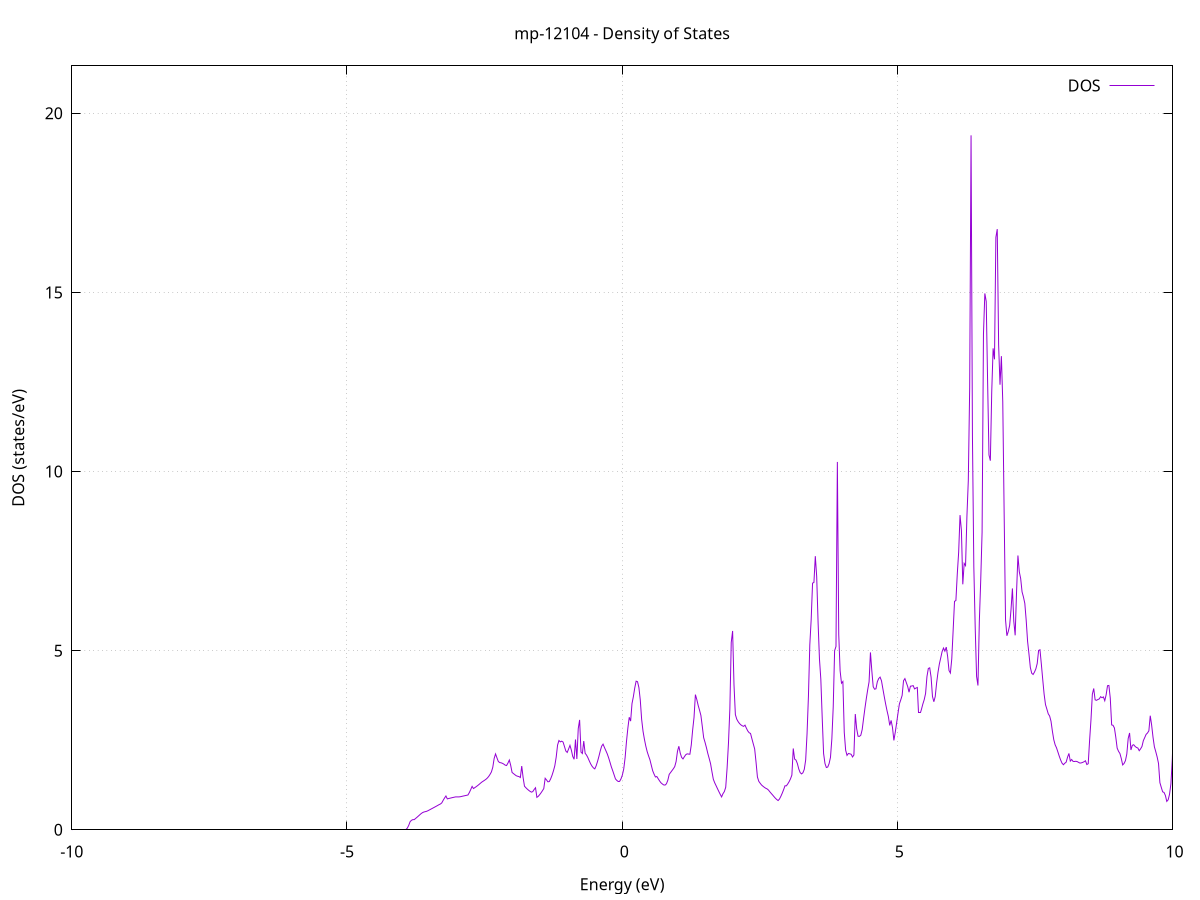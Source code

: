set title 'mp-12104 - Density of States'
set xlabel 'Energy (eV)'
set ylabel 'DOS (states/eV)'
set grid
set xrange [-10:10]
set yrange [0:21.325]
set xzeroaxis lt -1
set terminal png size 800,600
set output 'mp-12104_dos_gnuplot.png'
plot '-' using 1:2 with lines title 'DOS'
-24.539700 0.000000
-24.514700 0.000000
-24.489600 0.000000
-24.464600 0.000000
-24.439500 0.000000
-24.414500 0.000000
-24.389400 0.000000
-24.364400 0.000000
-24.339400 0.000000
-24.314300 0.000000
-24.289300 0.000000
-24.264200 0.000000
-24.239200 0.000000
-24.214100 0.000000
-24.189100 0.000000
-24.164000 0.000000
-24.139000 0.000000
-24.114000 0.000000
-24.088900 0.000000
-24.063900 0.000000
-24.038800 0.000000
-24.013800 0.000000
-23.988700 0.000000
-23.963700 0.000000
-23.938700 0.000000
-23.913600 0.000000
-23.888600 0.000000
-23.863500 0.000000
-23.838500 0.000000
-23.813400 0.000000
-23.788400 0.000000
-23.763300 0.000000
-23.738300 0.000000
-23.713300 0.000000
-23.688200 0.000000
-23.663200 0.000000
-23.638100 0.000000
-23.613100 0.000000
-23.588000 0.000000
-23.563000 0.000000
-23.537900 0.000000
-23.512900 0.000000
-23.487900 0.000000
-23.462800 0.000000
-23.437800 0.000000
-23.412700 0.000000
-23.387700 0.000000
-23.362600 0.000000
-23.337600 0.000000
-23.312500 0.000000
-23.287500 0.000000
-23.262500 0.000000
-23.237400 0.000000
-23.212400 0.000000
-23.187300 0.000000
-23.162300 0.000000
-23.137200 0.000000
-23.112200 0.000000
-23.087100 0.000000
-23.062100 0.000000
-23.037100 0.000000
-23.012000 0.000000
-22.987000 0.000000
-22.961900 0.000000
-22.936900 0.000000
-22.911800 0.000000
-22.886800 0.000000
-22.861700 0.000000
-22.836700 0.000000
-22.811700 0.000000
-22.786600 0.000000
-22.761600 0.000000
-22.736500 0.000000
-22.711500 0.000000
-22.686400 0.000000
-22.661400 0.000000
-22.636300 0.000000
-22.611300 0.000000
-22.586300 0.000000
-22.561200 0.000000
-22.536200 0.000000
-22.511100 0.000000
-22.486100 0.000000
-22.461000 0.000000
-22.436000 0.000000
-22.410900 0.000000
-22.385900 0.000000
-22.360900 0.000000
-22.335800 0.000000
-22.310800 0.000000
-22.285700 0.000000
-22.260700 37.740500
-22.235600 48.597200
-22.210600 34.105300
-22.185600 41.745700
-22.160500 67.721600
-22.135500 91.450500
-22.110400 38.633200
-22.085400 40.650900
-22.060300 27.843700
-22.035300 24.512400
-22.010200 77.045300
-21.985200 15.928400
-21.960200 12.660400
-21.935100 0.000000
-21.910100 0.000000
-21.885000 0.000000
-21.860000 0.000000
-21.834900 0.000000
-21.809900 0.000000
-21.784800 0.000000
-21.759800 0.000000
-21.734800 0.000000
-21.709700 0.000000
-21.684700 0.000000
-21.659600 0.000000
-21.634600 0.000000
-21.609500 0.000000
-21.584500 0.000000
-21.559400 0.000000
-21.534400 0.000000
-21.509400 0.000000
-21.484300 0.000000
-21.459300 0.000000
-21.434200 0.000000
-21.409200 0.000000
-21.384100 0.000000
-21.359100 0.000000
-21.334000 0.000000
-21.309000 0.000000
-21.284000 0.000000
-21.258900 0.000000
-21.233900 0.000000
-21.208800 0.000000
-21.183800 0.000000
-21.158700 0.000000
-21.133700 0.000000
-21.108600 0.000000
-21.083600 0.000000
-21.058600 0.000000
-21.033500 0.000000
-21.008500 0.000000
-20.983400 0.000000
-20.958400 0.000000
-20.933300 0.000000
-20.908300 0.000000
-20.883200 0.000000
-20.858200 0.000000
-20.833200 0.000000
-20.808100 0.000000
-20.783100 0.000000
-20.758000 0.000000
-20.733000 0.000000
-20.707900 0.000000
-20.682900 0.000000
-20.657800 0.000000
-20.632800 0.000000
-20.607800 0.000000
-20.582700 0.000000
-20.557700 0.000000
-20.532600 0.000000
-20.507600 0.000000
-20.482500 0.000000
-20.457500 0.000000
-20.432400 0.000000
-20.407400 0.000000
-20.382400 0.000000
-20.357300 0.000000
-20.332300 0.000000
-20.307200 0.000000
-20.282200 0.000000
-20.257100 0.000000
-20.232100 0.000000
-20.207100 0.000000
-20.182000 0.000000
-20.157000 0.000000
-20.131900 0.000000
-20.106900 0.000000
-20.081800 0.000000
-20.056800 0.000000
-20.031700 0.000000
-20.006700 0.000000
-19.981700 0.000000
-19.956600 0.000000
-19.931600 0.000000
-19.906500 0.000000
-19.881500 0.000000
-19.856400 0.000000
-19.831400 0.000000
-19.806300 0.000000
-19.781300 0.000000
-19.756300 0.000000
-19.731200 0.000000
-19.706200 0.000000
-19.681100 0.000000
-19.656100 0.000000
-19.631000 0.000000
-19.606000 0.000000
-19.580900 0.000000
-19.555900 0.000000
-19.530900 0.000000
-19.505800 0.000000
-19.480800 0.000000
-19.455700 0.000000
-19.430700 0.000000
-19.405600 0.000000
-19.380600 0.000000
-19.355500 0.000000
-19.330500 0.000000
-19.305500 0.000000
-19.280400 0.000000
-19.255400 0.000000
-19.230300 0.000000
-19.205300 0.000000
-19.180200 0.000000
-19.155200 0.000000
-19.130100 0.000000
-19.105100 0.000000
-19.080100 0.000000
-19.055000 0.000000
-19.030000 0.000000
-19.004900 0.000000
-18.979900 0.000000
-18.954800 0.000000
-18.929800 0.000000
-18.904700 0.000000
-18.879700 0.000000
-18.854700 0.000000
-18.829600 0.000000
-18.804600 0.000000
-18.779500 0.000000
-18.754500 0.000000
-18.729400 0.000000
-18.704400 0.000000
-18.679300 0.000000
-18.654300 0.000000
-18.629300 0.000000
-18.604200 0.000000
-18.579200 0.000000
-18.554100 0.000000
-18.529100 0.000000
-18.504000 0.000000
-18.479000 0.000000
-18.454000 0.000000
-18.428900 0.000000
-18.403900 0.000000
-18.378800 0.000000
-18.353800 0.000000
-18.328700 0.000000
-18.303700 0.000000
-18.278600 0.000000
-18.253600 0.000000
-18.228600 0.000000
-18.203500 0.000000
-18.178500 0.000000
-18.153400 0.000000
-18.128400 0.000000
-18.103300 0.000000
-18.078300 0.000000
-18.053200 0.000000
-18.028200 0.000000
-18.003200 0.000000
-17.978100 0.000000
-17.953100 0.000000
-17.928000 0.000000
-17.903000 0.000000
-17.877900 0.000000
-17.852900 0.000000
-17.827800 0.000000
-17.802800 0.000000
-17.777800 0.000000
-17.752700 0.000000
-17.727700 0.000000
-17.702600 0.000000
-17.677600 0.000000
-17.652500 0.000000
-17.627500 0.000000
-17.602400 0.000000
-17.577400 0.000000
-17.552400 0.000000
-17.527300 0.000000
-17.502300 0.000000
-17.477200 0.000000
-17.452200 0.000000
-17.427100 0.000000
-17.402100 0.000000
-17.377000 0.000000
-17.352000 0.000000
-17.327000 0.000000
-17.301900 0.000000
-17.276900 0.000000
-17.251800 0.000000
-17.226800 0.000000
-17.201700 0.000000
-17.176700 0.000000
-17.151600 0.000000
-17.126600 0.000000
-17.101600 0.000000
-17.076500 0.000000
-17.051500 0.000000
-17.026400 0.000000
-17.001400 0.000000
-16.976300 0.000000
-16.951300 0.000000
-16.926200 0.000000
-16.901200 0.000000
-16.876200 0.000000
-16.851100 0.000000
-16.826100 0.000000
-16.801000 0.000000
-16.776000 0.000000
-16.750900 0.000000
-16.725900 0.000000
-16.700900 0.000000
-16.675800 0.000000
-16.650800 0.000000
-16.625700 0.000000
-16.600700 0.000000
-16.575600 0.000000
-16.550600 0.000000
-16.525500 0.000000
-16.500500 0.000000
-16.475500 0.000000
-16.450400 0.000000
-16.425400 0.000000
-16.400300 0.000000
-16.375300 0.000000
-16.350200 0.000000
-16.325200 0.000000
-16.300100 0.000000
-16.275100 0.000000
-16.250100 0.000000
-16.225000 0.000000
-16.200000 0.000000
-16.174900 0.000000
-16.149900 0.000000
-16.124800 0.000000
-16.099800 0.000000
-16.074700 0.000000
-16.049700 0.000000
-16.024700 0.000000
-15.999600 0.000000
-15.974600 0.000000
-15.949500 0.000000
-15.924500 0.000000
-15.899400 0.000000
-15.874400 0.000000
-15.849300 0.000000
-15.824300 0.000000
-15.799300 0.000000
-15.774200 0.000000
-15.749200 0.000000
-15.724100 0.000000
-15.699100 0.000000
-15.674000 0.000000
-15.649000 0.000000
-15.623900 0.000000
-15.598900 0.000000
-15.573900 0.000000
-15.548800 0.000000
-15.523800 0.000000
-15.498700 0.000000
-15.473700 0.000000
-15.448600 0.000000
-15.423600 0.000000
-15.398500 0.000000
-15.373500 0.000000
-15.348500 0.000000
-15.323400 0.000000
-15.298400 0.000000
-15.273300 0.000000
-15.248300 0.000000
-15.223200 0.000000
-15.198200 0.000000
-15.173100 0.000000
-15.148100 0.000000
-15.123100 0.000000
-15.098000 0.000000
-15.073000 0.000000
-15.047900 0.000000
-15.022900 0.000000
-14.997800 0.000000
-14.972800 0.000000
-14.947700 0.000000
-14.922700 0.000000
-14.897700 0.000000
-14.872600 0.000000
-14.847600 0.000000
-14.822500 0.000000
-14.797500 0.000000
-14.772400 0.000000
-14.747400 0.000000
-14.722400 0.000000
-14.697300 0.000000
-14.672300 0.000000
-14.647200 0.000000
-14.622200 0.000000
-14.597100 0.000000
-14.572100 0.000000
-14.547000 0.000000
-14.522000 0.000000
-14.497000 0.000000
-14.471900 0.000000
-14.446900 0.000000
-14.421800 0.000000
-14.396800 0.000000
-14.371700 0.000000
-14.346700 0.000000
-14.321600 0.000000
-14.296600 0.000000
-14.271600 0.000000
-14.246500 0.000000
-14.221500 0.000000
-14.196400 0.000000
-14.171400 0.000000
-14.146300 0.000000
-14.121300 0.000000
-14.096200 0.000000
-14.071200 0.000000
-14.046200 0.000000
-14.021100 0.000000
-13.996100 0.000000
-13.971000 0.000000
-13.946000 0.000000
-13.920900 0.000000
-13.895900 0.000000
-13.870800 0.000000
-13.845800 0.000000
-13.820800 0.000000
-13.795700 0.000000
-13.770700 0.000000
-13.745600 0.000000
-13.720600 0.000000
-13.695500 0.000000
-13.670500 0.000000
-13.645400 0.000000
-13.620400 0.000000
-13.595400 0.000000
-13.570300 0.000000
-13.545300 0.000000
-13.520200 0.000000
-13.495200 0.000000
-13.470100 0.000000
-13.445100 0.000000
-13.420000 0.000000
-13.395000 0.000000
-13.370000 0.000000
-13.344900 0.000000
-13.319900 0.000000
-13.294800 0.000000
-13.269800 0.000000
-13.244700 0.000000
-13.219700 0.000000
-13.194600 0.000000
-13.169600 0.000000
-13.144600 0.000000
-13.119500 0.000000
-13.094500 0.000000
-13.069400 0.000000
-13.044400 0.000000
-13.019300 0.000000
-12.994300 0.000000
-12.969300 0.000000
-12.944200 0.000000
-12.919200 0.000000
-12.894100 0.000000
-12.869100 0.000000
-12.844000 0.000000
-12.819000 0.000000
-12.793900 0.000000
-12.768900 0.000000
-12.743900 0.000000
-12.718800 0.000000
-12.693800 0.000000
-12.668700 0.000000
-12.643700 0.000000
-12.618600 0.000000
-12.593600 0.000000
-12.568500 0.000000
-12.543500 0.000000
-12.518500 0.000000
-12.493400 0.000000
-12.468400 0.000000
-12.443300 0.000000
-12.418300 0.000000
-12.393200 0.000000
-12.368200 0.000000
-12.343100 0.000000
-12.318100 0.000000
-12.293100 0.000000
-12.268000 0.000000
-12.243000 0.000000
-12.217900 0.000000
-12.192900 0.000000
-12.167800 0.000000
-12.142800 0.000000
-12.117700 0.000000
-12.092700 0.000000
-12.067700 0.000000
-12.042600 0.000000
-12.017600 0.000000
-11.992500 0.000000
-11.967500 0.000000
-11.942400 0.000000
-11.917400 0.000000
-11.892300 0.000000
-11.867300 0.000000
-11.842300 0.000000
-11.817200 0.000000
-11.792200 0.000000
-11.767100 0.000000
-11.742100 0.000000
-11.717000 0.000000
-11.692000 0.000000
-11.666900 0.000000
-11.641900 0.000000
-11.616900 0.000000
-11.591800 0.000000
-11.566800 0.000000
-11.541700 0.000000
-11.516700 0.000000
-11.491600 0.000000
-11.466600 0.000000
-11.441500 0.000000
-11.416500 0.000000
-11.391500 0.000000
-11.366400 0.000000
-11.341400 0.000000
-11.316300 0.000000
-11.291300 0.000000
-11.266200 0.000000
-11.241200 0.000000
-11.216200 0.000000
-11.191100 0.000000
-11.166100 0.000000
-11.141000 0.000000
-11.116000 0.000000
-11.090900 0.000000
-11.065900 0.000000
-11.040800 0.000000
-11.015800 0.000000
-10.990800 0.000000
-10.965700 0.000000
-10.940700 0.000000
-10.915600 0.000000
-10.890600 0.000000
-10.865500 0.000000
-10.840500 0.000000
-10.815400 0.000000
-10.790400 0.000000
-10.765400 0.000000
-10.740300 0.000000
-10.715300 0.000000
-10.690200 0.000000
-10.665200 0.000000
-10.640100 0.000000
-10.615100 0.000000
-10.590000 0.000000
-10.565000 0.000000
-10.540000 0.000000
-10.514900 0.000000
-10.489900 0.000000
-10.464800 0.000000
-10.439800 0.000000
-10.414700 0.000000
-10.389700 0.000000
-10.364600 0.000000
-10.339600 0.000000
-10.314600 0.000000
-10.289500 0.000000
-10.264500 0.000000
-10.239400 0.000000
-10.214400 0.000000
-10.189300 0.000000
-10.164300 0.000000
-10.139200 0.000000
-10.114200 0.000000
-10.089200 0.000000
-10.064100 0.000000
-10.039100 0.000000
-10.014000 0.000000
-9.989000 0.000000
-9.963900 0.000000
-9.938900 0.000000
-9.913800 0.000000
-9.888800 0.000000
-9.863800 0.000000
-9.838700 0.000000
-9.813700 0.000000
-9.788600 0.000000
-9.763600 0.000000
-9.738500 0.000000
-9.713500 0.000000
-9.688400 0.000000
-9.663400 0.000000
-9.638400 0.000000
-9.613300 0.000000
-9.588300 0.000000
-9.563200 0.000000
-9.538200 0.000000
-9.513100 0.000000
-9.488100 0.000000
-9.463000 0.000000
-9.438000 0.000000
-9.413000 0.000000
-9.387900 0.000000
-9.362900 0.000000
-9.337800 0.000000
-9.312800 0.000000
-9.287700 0.000000
-9.262700 0.000000
-9.237700 0.000000
-9.212600 0.000000
-9.187600 0.000000
-9.162500 0.000000
-9.137500 0.000000
-9.112400 0.000000
-9.087400 0.000000
-9.062300 0.000000
-9.037300 0.000000
-9.012300 0.000000
-8.987200 0.000000
-8.962200 0.000000
-8.937100 0.000000
-8.912100 0.000000
-8.887000 0.000000
-8.862000 0.000000
-8.836900 0.000000
-8.811900 0.000000
-8.786900 0.000000
-8.761800 0.000000
-8.736800 0.000000
-8.711700 0.000000
-8.686700 0.000000
-8.661600 0.000000
-8.636600 0.000000
-8.611500 0.000000
-8.586500 0.000000
-8.561500 0.000000
-8.536400 0.000000
-8.511400 0.000000
-8.486300 0.000000
-8.461300 0.000000
-8.436200 0.000000
-8.411200 0.000000
-8.386100 0.000000
-8.361100 0.000000
-8.336100 0.000000
-8.311000 0.000000
-8.286000 0.000000
-8.260900 0.000000
-8.235900 0.000000
-8.210800 0.000000
-8.185800 0.000000
-8.160700 0.000000
-8.135700 0.000000
-8.110700 0.000000
-8.085600 0.000000
-8.060600 0.000000
-8.035500 0.000000
-8.010500 0.000000
-7.985400 0.000000
-7.960400 0.000000
-7.935300 0.000000
-7.910300 0.000000
-7.885300 0.000000
-7.860200 0.000000
-7.835200 0.000000
-7.810100 0.000000
-7.785100 0.000000
-7.760000 0.000000
-7.735000 0.000000
-7.709900 0.000000
-7.684900 0.000000
-7.659900 0.000000
-7.634800 0.000000
-7.609800 0.000000
-7.584700 0.000000
-7.559700 0.000000
-7.534600 0.000000
-7.509600 0.000000
-7.484600 0.000000
-7.459500 0.000000
-7.434500 0.000000
-7.409400 0.000000
-7.384400 0.000000
-7.359300 0.000000
-7.334300 0.000000
-7.309200 0.000000
-7.284200 0.000000
-7.259200 0.000000
-7.234100 0.000000
-7.209100 0.000000
-7.184000 0.000000
-7.159000 0.000000
-7.133900 0.000000
-7.108900 0.000000
-7.083800 0.000000
-7.058800 0.000000
-7.033800 0.000000
-7.008700 0.000000
-6.983700 0.000000
-6.958600 0.000000
-6.933600 0.000000
-6.908500 0.000000
-6.883500 0.000000
-6.858400 0.000000
-6.833400 0.000000
-6.808400 0.000000
-6.783300 0.000000
-6.758300 0.000000
-6.733200 0.000000
-6.708200 0.000000
-6.683100 0.000000
-6.658100 0.000000
-6.633000 0.000000
-6.608000 0.000000
-6.583000 0.000000
-6.557900 0.000000
-6.532900 0.000000
-6.507800 0.000000
-6.482800 0.000000
-6.457700 0.000000
-6.432700 0.000000
-6.407600 0.000000
-6.382600 0.000000
-6.357600 0.000000
-6.332500 0.000000
-6.307500 0.000000
-6.282400 0.000000
-6.257400 0.000000
-6.232300 0.000000
-6.207300 0.000000
-6.182200 0.000000
-6.157200 0.000000
-6.132200 0.000000
-6.107100 0.000000
-6.082100 0.000000
-6.057000 0.000000
-6.032000 0.000000
-6.006900 0.000000
-5.981900 0.000000
-5.956800 0.000000
-5.931800 0.000000
-5.906800 0.000000
-5.881700 0.000000
-5.856700 0.000000
-5.831600 0.000000
-5.806600 0.000000
-5.781500 0.000000
-5.756500 0.000000
-5.731500 0.000000
-5.706400 0.000000
-5.681400 0.000000
-5.656300 0.000000
-5.631300 0.000000
-5.606200 0.000000
-5.581200 0.000000
-5.556100 0.000000
-5.531100 0.000000
-5.506100 0.000000
-5.481000 0.000000
-5.456000 0.000000
-5.430900 0.000000
-5.405900 0.000000
-5.380800 0.000000
-5.355800 0.000000
-5.330700 0.000000
-5.305700 0.000000
-5.280700 0.000000
-5.255600 0.000000
-5.230600 0.000000
-5.205500 0.000000
-5.180500 0.000000
-5.155400 0.000000
-5.130400 0.000000
-5.105300 0.000000
-5.080300 0.000000
-5.055300 0.000000
-5.030200 0.000000
-5.005200 0.000000
-4.980100 0.000000
-4.955100 0.000000
-4.930000 0.000000
-4.905000 0.000000
-4.879900 0.000000
-4.854900 0.000000
-4.829900 0.000000
-4.804800 0.000000
-4.779800 0.000000
-4.754700 0.000000
-4.729700 0.000000
-4.704600 0.000000
-4.679600 0.000000
-4.654500 0.000000
-4.629500 0.000000
-4.604500 0.000000
-4.579400 0.000000
-4.554400 0.000000
-4.529300 0.000000
-4.504300 0.000000
-4.479200 0.000000
-4.454200 0.000000
-4.429100 0.000000
-4.404100 0.000000
-4.379100 0.000000
-4.354000 0.000000
-4.329000 0.000000
-4.303900 0.000000
-4.278900 0.000000
-4.253800 0.000000
-4.228800 0.000000
-4.203700 0.000000
-4.178700 0.000000
-4.153700 0.000000
-4.128600 0.000000
-4.103600 0.000000
-4.078500 0.000000
-4.053500 0.000000
-4.028400 0.000000
-4.003400 0.000000
-3.978300 0.000000
-3.953300 0.000000
-3.928300 0.007400
-3.903200 0.047200
-3.878200 0.121400
-3.853100 0.224800
-3.828100 0.264200
-3.803000 0.283500
-3.778000 0.283900
-3.753000 0.315600
-3.727900 0.348500
-3.702900 0.382400
-3.677800 0.417300
-3.652800 0.451000
-3.627700 0.478200
-3.602700 0.495700
-3.577600 0.505600
-3.552600 0.515400
-3.527600 0.533100
-3.502500 0.553400
-3.477500 0.574200
-3.452400 0.594900
-3.427400 0.615600
-3.402300 0.636400
-3.377300 0.657200
-3.352200 0.678800
-3.327200 0.700900
-3.302200 0.719100
-3.277100 0.750900
-3.252100 0.821900
-3.227000 0.886700
-3.202000 0.943100
-3.176900 0.862500
-3.151900 0.872400
-3.126800 0.882000
-3.101800 0.891500
-3.076800 0.900700
-3.051700 0.909300
-3.026700 0.917700
-3.001600 0.917300
-2.976600 0.917900
-2.951500 0.919400
-2.926500 0.927700
-2.901400 0.936800
-2.876400 0.945500
-2.851400 0.953700
-2.826300 0.962300
-2.801300 0.971500
-2.776200 1.040300
-2.751200 1.122800
-2.726100 1.210900
-2.701100 1.151000
-2.676000 1.177400
-2.651000 1.204700
-2.626000 1.233400
-2.600900 1.264400
-2.575900 1.297900
-2.550800 1.330200
-2.525800 1.355500
-2.500700 1.381100
-2.475700 1.408200
-2.450600 1.442800
-2.425600 1.487500
-2.400600 1.545800
-2.375500 1.614600
-2.350500 1.744200
-2.325400 1.992600
-2.300400 2.117200
-2.275300 2.010000
-2.250300 1.907400
-2.225200 1.876400
-2.200200 1.869700
-2.175200 1.855300
-2.150100 1.833200
-2.125100 1.804100
-2.100000 1.793600
-2.075000 1.862900
-2.049900 1.946800
-2.024900 1.797300
-1.999900 1.600400
-1.974800 1.568700
-1.949800 1.538200
-1.924700 1.508900
-1.899700 1.494600
-1.874600 1.484700
-1.849600 1.458800
-1.824500 1.778900
-1.799500 1.458200
-1.774500 1.216200
-1.749400 1.174100
-1.724400 1.136400
-1.699300 1.103000
-1.674300 1.074000
-1.649200 1.050800
-1.624200 1.064700
-1.599100 1.124500
-1.574100 1.173000
-1.549100 0.905200
-1.524000 0.934000
-1.499000 0.979000
-1.473900 1.031200
-1.448900 1.088400
-1.423800 1.150200
-1.398800 1.437900
-1.373700 1.390700
-1.348700 1.338600
-1.323700 1.346500
-1.298600 1.423300
-1.273600 1.522600
-1.248500 1.643900
-1.223500 1.787200
-1.198400 2.027600
-1.173400 2.364600
-1.148300 2.492100
-1.123300 2.454000
-1.098300 2.473200
-1.073200 2.448300
-1.048200 2.325000
-1.023100 2.198200
-0.998100 2.158700
-0.973000 2.255200
-0.948000 2.355800
-0.922900 2.223400
-0.897900 2.048400
-0.872900 1.967800
-0.847800 2.521000
-0.822800 1.976800
-0.797700 2.823500
-0.772700 3.067200
-0.747600 2.169600
-0.722600 2.128500
-0.697500 2.477100
-0.672500 2.136100
-0.647500 2.086000
-0.622400 2.012800
-0.597400 1.924200
-0.572300 1.839900
-0.547300 1.775400
-0.522200 1.727300
-0.497200 1.700000
-0.472100 1.786200
-0.447100 1.907500
-0.422100 2.049500
-0.397000 2.205900
-0.372000 2.335400
-0.346900 2.390600
-0.321900 2.298300
-0.296800 2.211800
-0.271800 2.123600
-0.246800 2.015100
-0.221700 1.889500
-0.196700 1.758900
-0.171600 1.649700
-0.146600 1.535700
-0.121500 1.420200
-0.096500 1.377200
-0.071400 1.347400
-0.046400 1.350400
-0.021400 1.419400
0.003700 1.525700
0.028700 1.693900
0.053800 2.010900
0.078800 2.464500
0.103900 2.838300
0.128900 3.141200
0.154000 3.033400
0.179000 3.522100
0.204000 3.716900
0.229100 3.960500
0.254100 4.148600
0.279200 4.134200
0.304200 3.971900
0.329300 3.625900
0.354300 3.081400
0.379400 2.751100
0.404400 2.528600
0.429400 2.339800
0.454500 2.182800
0.479500 2.064400
0.504600 1.955900
0.529600 1.801700
0.554700 1.648500
0.579700 1.554100
0.604800 1.473500
0.629800 1.486900
0.654800 1.425400
0.679900 1.365000
0.704900 1.312400
0.730000 1.279000
0.755000 1.251700
0.780100 1.247700
0.805100 1.284200
0.830200 1.384400
0.855200 1.547700
0.880200 1.598500
0.905300 1.650500
0.930300 1.702700
0.955400 1.763100
0.980400 1.904600
1.005500 2.192100
1.030500 2.332400
1.055600 2.140000
1.080600 2.020600
1.105600 1.977900
1.130700 2.039600
1.155700 2.095500
1.180800 2.119700
1.205800 2.113400
1.230900 2.108900
1.255900 2.365600
1.281000 2.784200
1.306000 3.135300
1.331000 3.773100
1.356100 3.638900
1.381100 3.475200
1.406200 3.338700
1.431200 3.190100
1.456300 2.885400
1.481300 2.570300
1.506400 2.439500
1.531400 2.293500
1.556400 2.131900
1.581500 1.992400
1.606500 1.845800
1.631600 1.621600
1.656600 1.411500
1.681700 1.312100
1.706700 1.231600
1.731700 1.149100
1.756800 1.068200
1.781800 0.990000
1.806900 0.917500
1.831900 1.006600
1.857000 1.066100
1.882000 1.186600
1.907100 1.724400
1.932100 2.423400
1.957100 3.372300
1.982200 5.229600
2.007200 5.550400
2.032300 4.048000
2.057300 3.215700
2.082400 3.087800
2.107400 3.018900
2.132500 2.966200
2.157500 2.928900
2.182500 2.902900
2.207600 2.887400
2.232600 2.920600
2.257700 2.835100
2.282700 2.759000
2.307800 2.709000
2.332800 2.688600
2.357900 2.540100
2.382900 2.396900
2.407900 2.256700
2.433000 1.884700
2.458000 1.473200
2.483100 1.352300
2.508100 1.298600
2.533200 1.249300
2.558200 1.216000
2.583300 1.185400
2.608300 1.159700
2.633300 1.141300
2.658400 1.109200
2.683400 1.060600
2.708500 1.015700
2.733500 0.972100
2.758600 0.925800
2.783600 0.882200
2.808700 0.845500
2.833700 0.815500
2.858700 0.858300
2.883800 0.934000
2.908800 1.021100
2.933900 1.119300
2.958900 1.228300
2.984000 1.226500
3.009000 1.279500
3.034100 1.343600
3.059100 1.422100
3.084100 1.527100
3.109200 2.269400
3.134200 1.973200
3.159300 1.944800
3.184300 1.846400
3.209400 1.696000
3.234400 1.596900
3.259500 1.559600
3.284500 1.590600
3.309500 1.687300
3.334600 1.946900
3.359600 2.676200
3.384700 3.718300
3.409700 5.160300
3.434800 5.870800
3.459800 6.884400
3.484800 6.905800
3.509900 7.637700
3.534900 7.072100
3.560000 5.800000
3.585000 4.775100
3.610100 4.201600
3.635100 3.134500
3.660200 2.129100
3.685200 1.852000
3.710200 1.738500
3.735300 1.750600
3.760300 1.846100
3.785400 2.022500
3.810400 2.539300
3.835500 3.433400
3.860500 4.999500
3.885600 5.117800
3.910600 10.268300
3.935600 5.453800
3.960700 4.435700
3.985700 4.091600
4.010800 4.138700
4.035800 2.722400
4.060900 2.222300
4.085900 2.076600
4.111000 2.129800
4.136000 2.120800
4.161000 2.107300
4.186100 2.032400
4.211100 2.087200
4.236200 3.230700
4.261200 2.824200
4.286300 2.612500
4.311300 2.607500
4.336400 2.639200
4.361400 2.796300
4.386400 3.100900
4.411500 3.392200
4.436500 3.662600
4.461600 3.909400
4.486600 4.129700
4.511700 4.951300
4.536700 4.438200
4.561800 3.994200
4.586800 3.924300
4.611800 3.935600
4.636900 4.133400
4.661900 4.222200
4.687000 4.261600
4.712000 4.160200
4.737100 3.938800
4.762100 3.722300
4.787200 3.516000
4.812200 3.328100
4.837200 3.160900
4.862300 2.913400
4.887300 3.053200
4.912400 2.851700
4.937400 2.495600
4.962500 2.722400
4.987500 2.982400
5.012600 3.256800
5.037600 3.513100
5.062600 3.626400
5.087700 3.751800
5.112700 4.160000
5.137800 4.220100
5.162800 4.110200
5.187900 4.001700
5.212900 3.840200
5.237900 4.008000
5.263000 4.013800
5.288000 4.024400
5.313100 3.932600
5.338100 3.955400
5.363200 3.972900
5.388200 3.262100
5.413300 3.262100
5.438300 3.361500
5.463300 3.508200
5.488400 3.630300
5.513400 3.804100
5.538500 4.276800
5.563500 4.503300
5.588600 4.520900
5.613600 4.260100
5.638700 3.723200
5.663700 3.574200
5.688700 3.718800
5.713800 4.096700
5.738800 4.394600
5.763900 4.627900
5.788900 4.798200
5.814000 4.975400
5.839000 5.073300
5.864100 4.986500
5.889100 5.100000
5.914100 4.840400
5.939200 4.445900
5.964200 4.375800
5.989300 4.771400
6.014300 5.563100
6.039400 6.376400
6.064400 6.400100
6.089500 7.140700
6.114500 7.746100
6.139500 8.783900
6.164600 8.358500
6.189600 6.852300
6.214700 7.435600
6.239700 7.374800
6.264800 8.756300
6.289800 9.747400
6.314900 12.339900
6.339900 19.386500
6.364900 11.001600
6.390000 7.342400
6.415000 5.657400
6.440100 4.281300
6.465100 4.027500
6.490200 5.812500
6.515200 6.956800
6.540300 8.307600
6.565300 13.838600
6.590300 14.972900
6.615400 14.749700
6.640400 12.517200
6.665500 10.462200
6.690500 10.304000
6.715600 12.231400
6.740600 13.439300
6.765700 13.133100
6.790700 16.538700
6.815700 16.768100
6.840800 13.530800
6.865800 12.423600
6.890900 13.221700
6.915900 11.949600
6.941000 8.844500
6.966000 5.866100
6.991000 5.415500
7.016100 5.534900
7.041100 5.703400
7.066200 6.152100
7.091200 6.737700
7.116300 5.819900
7.141300 5.428100
7.166400 6.633700
7.191400 7.656900
7.216400 7.201200
7.241500 7.011800
7.266500 6.642600
7.291600 6.498000
7.316600 6.319200
7.341700 5.847100
7.366700 5.263700
7.391800 4.910300
7.416800 4.532100
7.441800 4.370500
7.466900 4.335100
7.491900 4.401400
7.517000 4.490800
7.542000 4.642500
7.567100 5.006500
7.592100 5.025700
7.617200 4.620500
7.642200 4.193400
7.667200 3.786600
7.692300 3.495000
7.717300 3.368700
7.742400 3.236800
7.767400 3.175900
7.792500 3.030000
7.817500 2.753700
7.842600 2.516400
7.867600 2.371600
7.892600 2.287500
7.917700 2.171400
7.942700 2.053100
7.967800 1.946600
7.992800 1.858900
8.017900 1.816100
8.042900 1.857300
8.068000 1.888300
8.093000 2.026300
8.118000 2.130800
8.143100 1.917700
8.168100 1.961700
8.193200 1.908700
8.218200 1.906300
8.243300 1.912300
8.268300 1.903300
8.293400 1.881300
8.318400 1.861700
8.343400 1.867700
8.368500 1.881400
8.393500 1.900400
8.418600 1.926300
8.443600 1.821300
8.468700 1.844200
8.493700 2.492200
8.518800 3.072600
8.543800 3.786800
8.568800 3.944500
8.593900 3.627700
8.618900 3.613700
8.644000 3.636100
8.669000 3.652500
8.694100 3.714900
8.719100 3.687300
8.744200 3.709600
8.769200 3.602200
8.794200 3.767500
8.819300 4.022000
8.844300 4.028800
8.869400 3.675400
8.894400 2.927700
8.919500 2.916400
8.944500 2.842700
8.969500 2.586100
8.994600 2.279000
9.019600 2.190000
9.044700 2.128800
9.069700 1.988800
9.094800 1.810300
9.119800 1.850600
9.144900 1.930200
9.169900 2.115700
9.194900 2.548700
9.220000 2.702700
9.245000 2.227700
9.270100 2.357300
9.295100 2.374300
9.320200 2.328100
9.345200 2.297300
9.370300 2.282600
9.395300 2.207500
9.420300 2.258800
9.445400 2.326300
9.470400 2.488800
9.495500 2.574300
9.520500 2.663100
9.545600 2.701100
9.570600 2.762900
9.595700 3.184400
9.620700 2.926200
9.645700 2.588100
9.670800 2.317500
9.695800 2.181300
9.720900 2.033600
9.745900 1.850700
9.771000 1.315100
9.796000 1.184700
9.821100 1.060100
9.846100 1.042100
9.871100 0.956300
9.896200 0.791700
9.921200 0.837400
9.946300 0.992100
9.971300 1.284200
9.996400 1.969600
10.021400 3.114700
10.046500 4.193300
10.071500 4.733600
10.096500 3.799900
10.121600 3.469500
10.146600 3.508700
10.171700 3.658600
10.196700 3.777900
10.221800 4.245800
10.246800 3.536600
10.271900 3.255900
10.296900 3.157400
10.321900 3.247600
10.347000 3.279700
10.372000 3.451500
10.397100 3.648500
10.422100 4.525900
10.447200 4.265400
10.472200 3.806500
10.497300 4.236400
10.522300 4.944600
10.547300 6.393200
10.572400 7.330400
10.597400 7.319200
10.622500 6.016700
10.647500 5.092800
10.672600 4.879100
10.697600 5.129900
10.722600 7.059500
10.747700 7.833400
10.772700 8.841500
10.797800 8.166100
10.822800 7.997100
10.847900 7.726400
10.872900 7.389100
10.898000 6.626000
10.923000 5.251100
10.948000 4.942800
10.973100 4.750300
10.998100 5.915200
11.023200 5.690000
11.048200 5.064400
11.073300 4.661200
11.098300 4.422900
11.123400 4.400900
11.148400 4.523500
11.173400 4.931400
11.198500 5.816400
11.223500 6.355900
11.248600 7.369900
11.273600 8.926200
11.298700 9.774600
11.323700 10.028700
11.348800 11.051400
11.373800 7.255600
11.398800 7.459700
11.423900 5.448900
11.448900 5.700700
11.474000 6.419600
11.499000 6.164900
11.524100 6.327800
11.549100 6.277400
11.574200 6.518100
11.599200 6.532600
11.624200 5.369700
11.649300 4.276800
11.674300 4.454300
11.699400 4.333000
11.724400 4.277200
11.749500 5.801600
11.774500 5.299500
11.799600 5.710200
11.824600 6.097200
11.849600 7.127400
11.874700 9.227500
11.899700 8.485900
11.924800 8.640600
11.949800 8.978300
11.974900 10.112600
11.999900 9.203200
12.025000 9.416000
12.050000 8.206500
12.075000 6.564300
12.100100 6.402600
12.125100 8.292000
12.150200 5.397900
12.175200 5.507900
12.200300 7.142900
12.225300 7.733300
12.250400 6.717300
12.275400 6.855100
12.300400 7.758300
12.325500 11.271700
12.350500 9.826400
12.375600 9.153900
12.400600 7.923700
12.425700 7.427800
12.450700 7.951000
12.475700 9.267400
12.500800 11.230000
12.525800 10.361600
12.550900 7.097100
12.575900 5.826500
12.601000 5.085900
12.626000 4.479800
12.651100 4.366700
12.676100 5.216700
12.701100 6.292400
12.726200 8.842500
12.751200 8.022700
12.776300 6.494000
12.801300 6.672900
12.826400 7.579300
12.851400 8.395900
12.876500 6.921700
12.901500 5.839400
12.926500 5.472800
12.951600 7.228400
12.976600 5.487800
13.001700 5.145400
13.026700 5.171200
13.051800 5.481800
13.076800 6.487000
13.101900 7.301200
13.126900 7.768700
13.151900 6.143500
13.177000 4.976700
13.202000 4.829800
13.227100 5.454100
13.252100 5.559300
13.277200 5.041300
13.302200 6.179200
13.327300 6.094100
13.352300 5.571900
13.377300 5.665100
13.402400 5.345800
13.427400 5.224600
13.452500 5.185600
13.477500 5.566700
13.502600 5.508000
13.527600 4.714200
13.552700 4.520700
13.577700 4.168900
13.602700 4.285300
13.627800 4.304200
13.652800 4.403200
13.677900 4.618100
13.702900 4.436000
13.728000 4.476600
13.753000 4.820000
13.778100 4.904900
13.803100 5.050800
13.828100 5.110700
13.853200 4.091100
13.878200 3.943500
13.903300 3.888900
13.928300 4.123300
13.953400 4.320000
13.978400 4.449300
14.003500 4.591100
14.028500 4.835100
14.053500 5.089500
14.078600 5.253100
14.103600 5.338700
14.128700 5.756700
14.153700 5.978300
14.178800 6.318400
14.203800 6.334200
14.228900 6.396800
14.253900 6.873100
14.278900 6.803200
14.304000 5.050600
14.329000 4.791000
14.354100 4.644900
14.379100 4.596900
14.404200 4.606300
14.429200 5.170900
14.454200 5.155900
14.479300 4.778200
14.504300 4.614900
14.529400 4.488600
14.554400 4.386200
14.579500 4.715300
14.604500 5.034900
14.629600 5.370000
14.654600 5.217800
14.679600 5.198600
14.704700 5.060900
14.729700 5.098200
14.754800 5.103400
14.779800 5.107600
14.804900 6.249400
14.829900 6.174000
14.855000 5.001000
14.880000 4.397600
14.905000 4.285100
14.930100 4.380100
14.955100 4.542800
14.980200 4.837900
15.005200 6.027000
15.030300 7.064900
15.055300 7.719500
15.080400 8.251200
15.105400 8.424200
15.130400 7.586600
15.155500 6.137900
15.180500 5.577700
15.205600 4.426100
15.230600 4.314600
15.255700 4.225600
15.280700 4.362000
15.305800 6.786200
15.330800 8.405800
15.355800 8.470800
15.380900 7.386100
15.405900 5.918400
15.431000 5.237400
15.456000 5.179100
15.481100 5.331500
15.506100 5.029900
15.531200 4.935300
15.556200 5.221000
15.581200 5.626600
15.606300 6.549700
15.631300 6.248400
15.656400 5.985600
15.681400 5.462600
15.706500 5.252000
15.731500 5.575800
15.756600 5.752300
15.781600 5.809000
15.806600 5.503800
15.831700 5.237800
15.856700 5.189700
15.881800 5.340600
15.906800 5.444400
15.931900 5.999800
15.956900 6.351900
15.982000 6.708600
16.007000 6.924300
16.032000 6.797200
16.057100 6.804500
16.082100 6.748800
16.107200 6.430400
16.132200 6.115300
16.157300 5.243000
16.182300 4.887900
16.207300 4.460200
16.232400 4.139400
16.257400 4.192000
16.282500 4.784600
16.307500 4.591900
16.332600 4.396900
16.357600 4.446700
16.382700 5.061600
16.407700 5.430700
16.432700 6.118400
16.457800 5.327400
16.482800 4.230500
16.507900 4.084200
16.532900 4.248200
16.558000 4.563800
16.583000 5.058000
16.608100 5.741500
16.633100 6.348400
16.658100 6.354600
16.683200 5.992500
16.708200 5.230100
16.733300 4.555900
16.758300 4.082200
16.783400 3.867800
16.808400 3.620100
16.833500 3.592800
16.858500 3.590100
16.883500 4.048700
16.908600 6.466900
16.933600 4.572500
16.958700 4.270900
16.983700 4.099300
17.008800 3.893400
17.033800 3.864800
17.058900 4.281800
17.083900 4.236200
17.108900 4.140200
17.134000 3.985800
17.159000 3.862700
17.184100 3.647200
17.209100 4.126200
17.234200 4.008100
17.259200 3.922800
17.284300 3.882400
17.309300 4.017300
17.334300 4.199300
17.359400 4.414800
17.384400 4.190300
17.409500 4.312100
17.434500 4.399200
17.459600 4.449400
17.484600 4.530500
17.509700 4.803300
17.534700 4.598200
17.559700 4.544300
17.584800 4.262600
17.609800 3.952700
17.634900 3.825200
17.659900 3.477800
17.685000 3.314500
17.710000 3.270700
17.735100 3.415500
17.760100 3.427200
17.785100 3.433500
17.810200 3.443500
17.835200 3.522000
17.860300 3.420000
17.885300 3.352200
17.910400 3.391000
17.935400 3.510700
17.960400 4.242300
17.985500 3.724700
18.010500 3.902800
18.035600 4.196000
18.060600 4.455200
18.085700 4.628800
18.110700 4.635800
18.135800 4.647300
18.160800 4.698200
18.185800 4.615400
18.210900 4.198200
18.235900 4.076600
18.261000 4.111600
18.286000 4.476600
18.311100 4.684900
18.336100 4.621700
18.361200 4.882700
18.386200 5.135100
18.411200 5.291000
18.436300 5.362800
18.461300 5.605100
18.486400 5.662200
18.511400 5.083500
18.536500 4.275600
18.561500 4.036200
18.586600 3.945300
18.611600 3.865700
18.636600 3.846600
18.661700 3.607100
18.686700 3.529200
18.711800 3.493000
18.736800 3.605600
18.761900 3.779900
18.786900 4.088800
18.812000 4.518600
18.837000 4.839000
18.862000 5.319600
18.887100 5.472400
18.912100 6.087500
18.937200 6.164600
18.962200 5.734800
18.987300 5.238600
19.012300 4.792700
19.037400 4.744900
19.062400 4.663900
19.087400 4.602100
19.112500 4.604100
19.137500 4.734100
19.162600 5.084300
19.187600 5.229100
19.212700 5.341900
19.237700 5.050200
19.262800 4.945400
19.287800 4.886000
19.312800 4.986200
19.337900 5.168600
19.362900 5.421500
19.388000 5.640500
19.413000 5.544700
19.438100 5.557200
19.463100 5.325200
19.488200 5.096800
19.513200 4.860000
19.538200 4.672200
19.563300 4.487200
19.588300 4.331600
19.613400 4.139400
19.638400 3.976300
19.663500 3.842000
19.688500 3.892100
19.713600 3.968700
19.738600 4.337500
19.763600 4.480300
19.788700 4.573600
19.813700 4.685700
19.838800 5.538800
19.863800 5.980300
19.888900 5.983000
19.913900 6.009900
19.938900 6.111900
19.964000 6.492000
19.989000 5.850500
20.014100 5.073700
20.039100 4.759700
20.064200 4.288800
20.089200 4.031100
20.114300 3.817800
20.139300 3.714100
20.164300 3.768600
20.189400 3.693100
20.214400 3.306500
20.239500 3.051200
20.264500 3.159000
20.289600 3.630000
20.314600 3.939300
20.339700 4.069400
20.364700 4.237200
20.389700 4.380600
20.414800 4.448100
20.439800 4.394400
20.464900 4.318900
20.489900 4.487800
20.515000 4.575600
20.540000 4.828300
20.565100 4.770000
20.590100 4.912800
20.615100 5.055400
20.640200 5.096100
20.665200 5.936800
20.690300 4.933700
20.715300 4.878500
20.740400 4.550700
20.765400 4.628700
20.790500 5.093300
20.815500 4.907300
20.840500 4.926000
20.865600 5.031500
20.890600 5.200600
20.915700 5.234000
20.940700 5.229800
20.965800 5.258300
20.990800 5.189500
21.015900 5.107200
21.040900 4.599700
21.065900 4.118200
21.091000 4.319100
21.116000 4.446000
21.141100 4.792400
21.166100 5.015700
21.191200 4.541100
21.216200 4.651700
21.241300 4.743600
21.266300 4.956100
21.291300 4.751700
21.316400 4.802500
21.341400 4.801800
21.366500 5.033000
21.391500 4.906900
21.416600 5.869400
21.441600 4.871900
21.466700 4.160700
21.491700 3.948000
21.516700 4.125400
21.541800 4.234800
21.566800 4.308800
21.591900 4.312300
21.616900 4.346600
21.642000 4.258800
21.667000 4.200000
21.692000 4.089400
21.717100 3.765500
21.742100 3.708200
21.767200 3.743800
21.792200 3.757500
21.817300 3.729500
21.842300 3.870500
21.867400 4.056500
21.892400 4.584400
21.917400 4.616000
21.942500 4.596300
21.967500 4.822000
21.992600 4.335800
22.017600 4.099400
22.042700 4.119400
22.067700 4.346200
22.092800 4.469800
22.117800 4.175200
22.142800 3.891500
22.167900 3.547600
22.192900 3.710200
22.218000 4.189000
22.243000 4.632300
22.268100 4.432400
22.293100 4.318300
22.318200 3.769200
22.343200 3.436000
22.368200 3.263600
22.393300 3.158200
22.418300 3.416900
22.443400 3.643700
22.468400 4.548200
22.493500 4.571600
22.518500 5.313200
22.543600 5.416200
22.568600 5.865900
22.593600 4.839600
22.618700 4.484800
22.643700 4.362700
22.668800 4.506700
22.693800 4.403400
22.718900 4.597700
22.743900 4.686100
22.769000 5.120100
22.794000 5.999000
22.819000 5.404700
22.844100 4.774300
22.869100 4.329800
22.894200 3.987800
22.919200 4.036800
22.944300 4.009200
22.969300 3.833800
22.994400 3.448100
23.019400 3.350000
23.044400 3.402500
23.069500 3.570200
23.094500 3.117100
23.119600 2.921900
23.144600 3.043200
23.169700 3.144300
23.194700 3.191400
23.219800 1.563600
23.244800 0.543600
23.269800 0.010300
23.294900 0.000000
23.319900 0.000000
23.345000 0.000000
23.370000 0.000000
23.395100 0.000000
23.420100 0.000000
23.445100 0.000000
23.470200 0.000000
23.495200 0.000000
23.520300 0.000000
23.545300 0.000000
23.570400 0.000000
23.595400 0.000000
23.620500 0.000000
23.645500 0.000000
23.670500 0.000000
23.695600 0.000000
23.720600 0.000000
23.745700 0.000000
23.770700 0.000000
23.795800 0.000000
23.820800 0.000000
23.845900 0.000000
23.870900 0.000000
23.895900 0.000000
23.921000 0.000000
23.946000 0.000000
23.971100 0.000000
23.996100 0.000000
24.021200 0.000000
24.046200 0.000000
24.071300 0.000000
24.096300 0.000000
24.121300 0.000000
24.146400 0.000000
24.171400 0.000000
24.196500 0.000000
24.221500 0.000000
24.246600 0.000000
24.271600 0.000000
24.296700 0.000000
24.321700 0.000000
24.346700 0.000000
24.371800 0.000000
24.396800 0.000000
24.421900 0.000000
24.446900 0.000000
24.472000 0.000000
24.497000 0.000000
24.522100 0.000000
24.547100 0.000000
24.572100 0.000000
24.597200 0.000000
24.622200 0.000000
24.647300 0.000000
24.672300 0.000000
24.697400 0.000000
24.722400 0.000000
24.747500 0.000000
24.772500 0.000000
24.797500 0.000000
24.822600 0.000000
24.847600 0.000000
24.872700 0.000000
24.897700 0.000000
24.922800 0.000000
24.947800 0.000000
24.972900 0.000000
24.997900 0.000000
25.022900 0.000000
25.048000 0.000000
25.073000 0.000000
25.098100 0.000000
25.123100 0.000000
25.148200 0.000000
25.173200 0.000000
25.198300 0.000000
25.223300 0.000000
25.248300 0.000000
25.273400 0.000000
25.298400 0.000000
25.323500 0.000000
25.348500 0.000000
25.373600 0.000000
25.398600 0.000000
25.423600 0.000000
25.448700 0.000000
25.473700 0.000000
25.498800 0.000000
25.523800 0.000000
25.548900 0.000000
e
